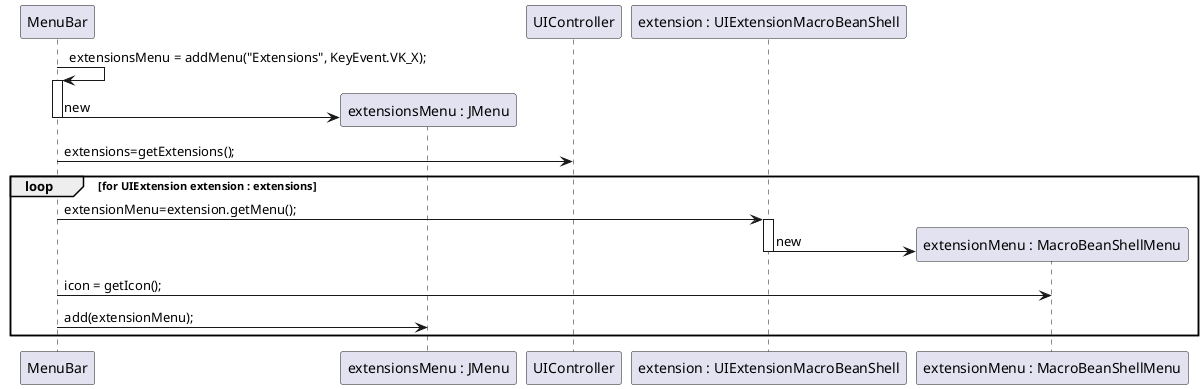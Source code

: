   @startuml doc-files/lang07.2_extension_image2.png
  participant MenuBar as MB
  participant "extensionsMenu : JMenu" as extensionsMenu
  participant UIController as UIC
  participant "extension : UIExtensionMacroBeanShell" as UIE
  participant "extensionMenu : MacroBeanShellMenu" as EM
  MB -> MB : extensionsMenu = addMenu("Extensions", KeyEvent.VK_X);
  activate MB
    create extensionsMenu
    MB -> extensionsMenu : new
  deactivate MB
  MB -> UIC : extensions=getExtensions();
  loop for UIExtension extension : extensions
    MB -> UIE : extensionMenu=extension.getMenu();
    activate UIE
  	create EM
  	UIE -> EM : new
    deactivate UIE
    MB -> EM : icon = getIcon();
    MB -> extensionsMenu : add(extensionMenu);
  end
  @enduml